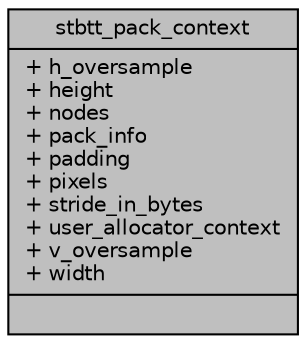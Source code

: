 digraph "stbtt_pack_context"
{
  edge [fontname="Helvetica",fontsize="10",labelfontname="Helvetica",labelfontsize="10"];
  node [fontname="Helvetica",fontsize="10",shape=record];
  Node1 [label="{stbtt_pack_context\n|+ h_oversample\l+ height\l+ nodes\l+ pack_info\l+ padding\l+ pixels\l+ stride_in_bytes\l+ user_allocator_context\l+ v_oversample\l+ width\l|}",height=0.2,width=0.4,color="black", fillcolor="grey75", style="filled", fontcolor="black"];
}
